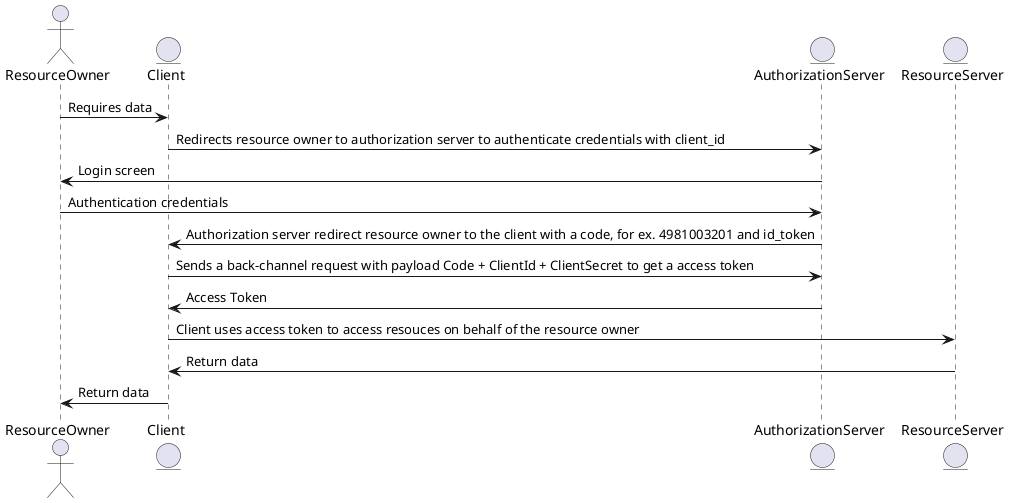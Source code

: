 @startuml

actor       ResourceOwner       as user
entity      Client              as client
entity      AuthorizationServer as idp
entity      ResourceServer      as api

user        -> client               : Requires data
client      -> idp                  : Redirects resource owner to authorization server to authenticate credentials with client_id
idp         -> user                 : Login screen
user        -> idp                  : Authentication credentials
idp         -> client               : Authorization server redirect resource owner to the client with a code, for ex. 4981003201 and id_token
client      -> idp                  : Sends a back-channel request with payload Code + ClientId + ClientSecret to get a access token
idp         -> client               : Access Token
client      -> api                  : Client uses access token to access resouces on behalf of the resource owner
api         -> client               : Return data
client      -> user                 : Return data

@enduml
